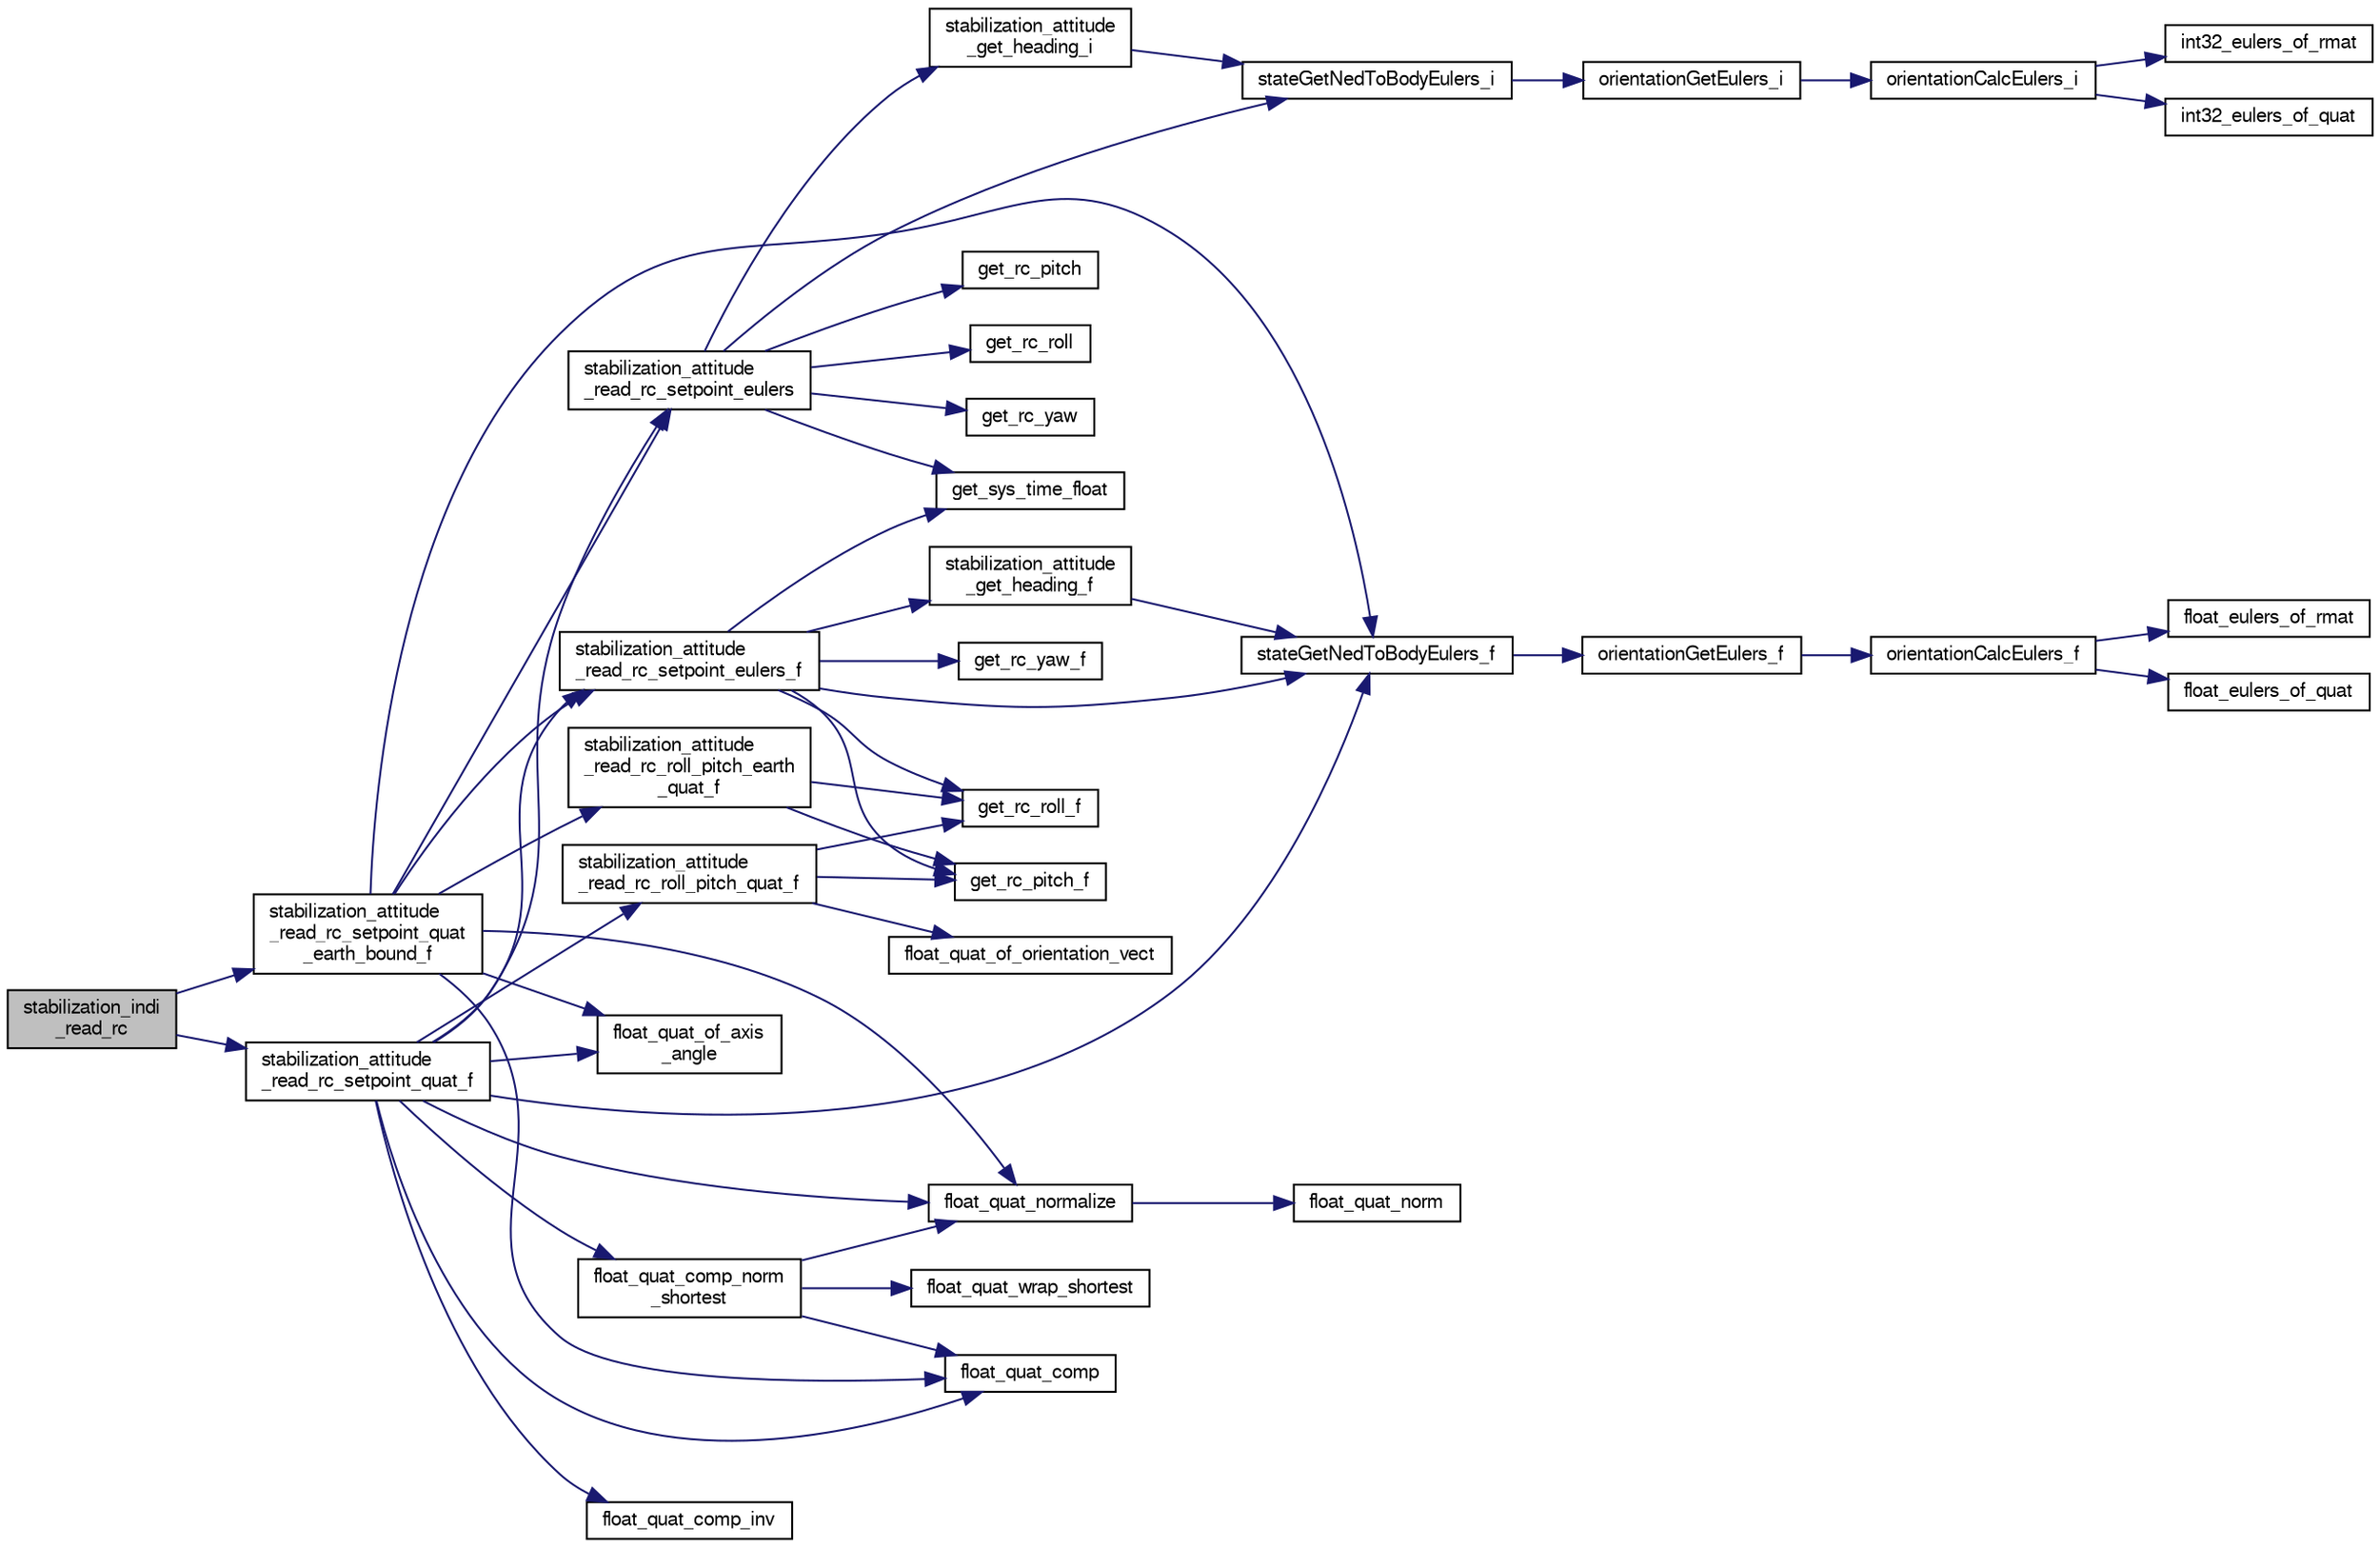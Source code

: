 digraph "stabilization_indi_read_rc"
{
  edge [fontname="FreeSans",fontsize="10",labelfontname="FreeSans",labelfontsize="10"];
  node [fontname="FreeSans",fontsize="10",shape=record];
  rankdir="LR";
  Node1 [label="stabilization_indi\l_read_rc",height=0.2,width=0.4,color="black", fillcolor="grey75", style="filled", fontcolor="black"];
  Node1 -> Node2 [color="midnightblue",fontsize="10",style="solid",fontname="FreeSans"];
  Node2 [label="stabilization_attitude\l_read_rc_setpoint_quat\l_earth_bound_f",height=0.2,width=0.4,color="black", fillcolor="white", style="filled",URL="$stabilization__attitude__rc__setpoint_8c.html#a67c7c9ce5526222ceb3f422269fc8f47"];
  Node2 -> Node3 [color="midnightblue",fontsize="10",style="solid",fontname="FreeSans"];
  Node3 [label="float_quat_comp",height=0.2,width=0.4,color="black", fillcolor="white", style="filled",URL="$group__math__algebra__float.html#gaf182e4cea0a80278a3b2856331095ff6",tooltip="Composition (multiplication) of two quaternions. "];
  Node2 -> Node4 [color="midnightblue",fontsize="10",style="solid",fontname="FreeSans"];
  Node4 [label="float_quat_normalize",height=0.2,width=0.4,color="black", fillcolor="white", style="filled",URL="$group__math__algebra__float.html#ga010393da7c94f197d0161a0071862041"];
  Node4 -> Node5 [color="midnightblue",fontsize="10",style="solid",fontname="FreeSans"];
  Node5 [label="float_quat_norm",height=0.2,width=0.4,color="black", fillcolor="white", style="filled",URL="$group__math__algebra__float.html#gaf58947a2590837aa85077d42d99fb112"];
  Node2 -> Node6 [color="midnightblue",fontsize="10",style="solid",fontname="FreeSans"];
  Node6 [label="float_quat_of_axis\l_angle",height=0.2,width=0.4,color="black", fillcolor="white", style="filled",URL="$group__math__algebra__float.html#ga0ad75a3c32ba844b0aae704455dc2257",tooltip="Quaternion from unit vector and angle. "];
  Node2 -> Node7 [color="midnightblue",fontsize="10",style="solid",fontname="FreeSans"];
  Node7 [label="stabilization_attitude\l_read_rc_roll_pitch_earth\l_quat_f",height=0.2,width=0.4,color="black", fillcolor="white", style="filled",URL="$stabilization__attitude__rc__setpoint_8c.html#a03c4937f25fa5795496024b6ed8eeae7",tooltip="Read roll/pitch command from RC as quaternion. "];
  Node7 -> Node8 [color="midnightblue",fontsize="10",style="solid",fontname="FreeSans"];
  Node8 [label="get_rc_pitch_f",height=0.2,width=0.4,color="black", fillcolor="white", style="filled",URL="$stabilization__attitude__rc__setpoint_8c.html#aaf72a0691995f62ee5a168379c0fa91f"];
  Node7 -> Node9 [color="midnightblue",fontsize="10",style="solid",fontname="FreeSans"];
  Node9 [label="get_rc_roll_f",height=0.2,width=0.4,color="black", fillcolor="white", style="filled",URL="$stabilization__attitude__rc__setpoint_8c.html#a309fd1a55c923cc260a5a5dee9a38dc6"];
  Node2 -> Node10 [color="midnightblue",fontsize="10",style="solid",fontname="FreeSans"];
  Node10 [label="stabilization_attitude\l_read_rc_setpoint_eulers",height=0.2,width=0.4,color="black", fillcolor="white", style="filled",URL="$stabilization__attitude__rc__setpoint_8c.html#a03c89c0dcb17fa02d3caabf86acf82bc",tooltip="Read attitude setpoint from RC as euler angles. "];
  Node10 -> Node11 [color="midnightblue",fontsize="10",style="solid",fontname="FreeSans"];
  Node11 [label="get_rc_pitch",height=0.2,width=0.4,color="black", fillcolor="white", style="filled",URL="$stabilization__attitude__rc__setpoint_8c.html#a9d8973438ae0ad5f463d0e40c7c96c00"];
  Node10 -> Node12 [color="midnightblue",fontsize="10",style="solid",fontname="FreeSans"];
  Node12 [label="get_rc_roll",height=0.2,width=0.4,color="black", fillcolor="white", style="filled",URL="$stabilization__attitude__rc__setpoint_8c.html#aaacaa0bfae27bca514cd0e19cea0e13e"];
  Node10 -> Node13 [color="midnightblue",fontsize="10",style="solid",fontname="FreeSans"];
  Node13 [label="get_rc_yaw",height=0.2,width=0.4,color="black", fillcolor="white", style="filled",URL="$stabilization__attitude__rc__setpoint_8c.html#ae1bf36a0f51b8303e556d7fa83504dbc"];
  Node10 -> Node14 [color="midnightblue",fontsize="10",style="solid",fontname="FreeSans"];
  Node14 [label="get_sys_time_float",height=0.2,width=0.4,color="black", fillcolor="white", style="filled",URL="$sys__time_8h.html#af486c2fb33d8d33645256a9970eb056e",tooltip="Get the time in seconds since startup. "];
  Node10 -> Node15 [color="midnightblue",fontsize="10",style="solid",fontname="FreeSans"];
  Node15 [label="stabilization_attitude\l_get_heading_i",height=0.2,width=0.4,color="black", fillcolor="white", style="filled",URL="$stabilization__attitude__rc__setpoint_8c.html#a1270210b635f040b5bdd7d974f29c71f"];
  Node15 -> Node16 [color="midnightblue",fontsize="10",style="solid",fontname="FreeSans"];
  Node16 [label="stateGetNedToBodyEulers_i",height=0.2,width=0.4,color="black", fillcolor="white", style="filled",URL="$group__state__attitude.html#ga5ae8778366c1fad669189cb2def40792",tooltip="Get vehicle body attitude euler angles (int). "];
  Node16 -> Node17 [color="midnightblue",fontsize="10",style="solid",fontname="FreeSans"];
  Node17 [label="orientationGetEulers_i",height=0.2,width=0.4,color="black", fillcolor="white", style="filled",URL="$group__math__orientation__representation.html#gae05f220bbbdaafcbe11bc2d1fb622f39",tooltip="Get vehicle body attitude euler angles (int). "];
  Node17 -> Node18 [color="midnightblue",fontsize="10",style="solid",fontname="FreeSans"];
  Node18 [label="orientationCalcEulers_i",height=0.2,width=0.4,color="black", fillcolor="white", style="filled",URL="$group__math__orientation__representation.html#gaa07c68d2ea52188413c8c90ce48b73c8"];
  Node18 -> Node19 [color="midnightblue",fontsize="10",style="solid",fontname="FreeSans"];
  Node19 [label="int32_eulers_of_rmat",height=0.2,width=0.4,color="black", fillcolor="white", style="filled",URL="$group__math__algebra__int.html#gaf2f61a27841c68cefbd27a8614fcd90e"];
  Node18 -> Node20 [color="midnightblue",fontsize="10",style="solid",fontname="FreeSans"];
  Node20 [label="int32_eulers_of_quat",height=0.2,width=0.4,color="black", fillcolor="white", style="filled",URL="$group__math__algebra__int.html#ga02ccc32cb7b533e0c7cf18140fb7104e"];
  Node10 -> Node16 [color="midnightblue",fontsize="10",style="solid",fontname="FreeSans"];
  Node2 -> Node21 [color="midnightblue",fontsize="10",style="solid",fontname="FreeSans"];
  Node21 [label="stabilization_attitude\l_read_rc_setpoint_eulers_f",height=0.2,width=0.4,color="black", fillcolor="white", style="filled",URL="$stabilization__attitude__rc__setpoint_8c.html#af0d1b8fcfd61727710cae059e8581fb1"];
  Node21 -> Node8 [color="midnightblue",fontsize="10",style="solid",fontname="FreeSans"];
  Node21 -> Node9 [color="midnightblue",fontsize="10",style="solid",fontname="FreeSans"];
  Node21 -> Node22 [color="midnightblue",fontsize="10",style="solid",fontname="FreeSans"];
  Node22 [label="get_rc_yaw_f",height=0.2,width=0.4,color="black", fillcolor="white", style="filled",URL="$stabilization__attitude__rc__setpoint_8c.html#a8c8d5fae7ce7c73035312dddd8f07688"];
  Node21 -> Node14 [color="midnightblue",fontsize="10",style="solid",fontname="FreeSans"];
  Node21 -> Node23 [color="midnightblue",fontsize="10",style="solid",fontname="FreeSans"];
  Node23 [label="stabilization_attitude\l_get_heading_f",height=0.2,width=0.4,color="black", fillcolor="white", style="filled",URL="$stabilization__attitude__rc__setpoint_8c.html#aef31d05722347c8213ef503f5c6f1113"];
  Node23 -> Node24 [color="midnightblue",fontsize="10",style="solid",fontname="FreeSans"];
  Node24 [label="stateGetNedToBodyEulers_f",height=0.2,width=0.4,color="black", fillcolor="white", style="filled",URL="$group__state__attitude.html#ga9a5e6bac6e7d78e1b33430e73344615b",tooltip="Get vehicle body attitude euler angles (float). "];
  Node24 -> Node25 [color="midnightblue",fontsize="10",style="solid",fontname="FreeSans"];
  Node25 [label="orientationGetEulers_f",height=0.2,width=0.4,color="black", fillcolor="white", style="filled",URL="$group__math__orientation__representation.html#gaaae3838d0b45682d48257d5dbfff3030",tooltip="Get vehicle body attitude euler angles (float). "];
  Node25 -> Node26 [color="midnightblue",fontsize="10",style="solid",fontname="FreeSans"];
  Node26 [label="orientationCalcEulers_f",height=0.2,width=0.4,color="black", fillcolor="white", style="filled",URL="$group__math__orientation__representation.html#ga8b8bf1c74adb971f399f0dd4f84d9388"];
  Node26 -> Node27 [color="midnightblue",fontsize="10",style="solid",fontname="FreeSans"];
  Node27 [label="float_eulers_of_rmat",height=0.2,width=0.4,color="black", fillcolor="white", style="filled",URL="$group__math__algebra__float.html#gac568e7074d2732d1237f80898c1dfb76"];
  Node26 -> Node28 [color="midnightblue",fontsize="10",style="solid",fontname="FreeSans"];
  Node28 [label="float_eulers_of_quat",height=0.2,width=0.4,color="black", fillcolor="white", style="filled",URL="$group__math__algebra__float.html#gacd48accfe6eaac320b0d651d894e1db8",tooltip="euler rotation &#39;ZYX&#39; "];
  Node21 -> Node24 [color="midnightblue",fontsize="10",style="solid",fontname="FreeSans"];
  Node2 -> Node24 [color="midnightblue",fontsize="10",style="solid",fontname="FreeSans"];
  Node1 -> Node29 [color="midnightblue",fontsize="10",style="solid",fontname="FreeSans"];
  Node29 [label="stabilization_attitude\l_read_rc_setpoint_quat_f",height=0.2,width=0.4,color="black", fillcolor="white", style="filled",URL="$stabilization__attitude__rc__setpoint_8c.html#a7e0d148d1e5210bb1b299163d77daa4a",tooltip="Read attitude setpoint from RC as quaternion Interprets the stick positions as axes. "];
  Node29 -> Node3 [color="midnightblue",fontsize="10",style="solid",fontname="FreeSans"];
  Node29 -> Node30 [color="midnightblue",fontsize="10",style="solid",fontname="FreeSans"];
  Node30 [label="float_quat_comp_inv",height=0.2,width=0.4,color="black", fillcolor="white", style="filled",URL="$group__math__algebra__float.html#ga30fe06f92cef3aa377a52b95d641ed5a",tooltip="Composition (multiplication) of two quaternions. "];
  Node29 -> Node31 [color="midnightblue",fontsize="10",style="solid",fontname="FreeSans"];
  Node31 [label="float_quat_comp_norm\l_shortest",height=0.2,width=0.4,color="black", fillcolor="white", style="filled",URL="$group__math__algebra__float.html#ga1046209eec005141af05e1098b559487",tooltip="Composition (multiplication) of two quaternions with normalization. "];
  Node31 -> Node3 [color="midnightblue",fontsize="10",style="solid",fontname="FreeSans"];
  Node31 -> Node32 [color="midnightblue",fontsize="10",style="solid",fontname="FreeSans"];
  Node32 [label="float_quat_wrap_shortest",height=0.2,width=0.4,color="black", fillcolor="white", style="filled",URL="$group__math__algebra__float.html#ga8c87c4af5df3d13c6eb0bd8b8e97721a"];
  Node31 -> Node4 [color="midnightblue",fontsize="10",style="solid",fontname="FreeSans"];
  Node29 -> Node4 [color="midnightblue",fontsize="10",style="solid",fontname="FreeSans"];
  Node29 -> Node6 [color="midnightblue",fontsize="10",style="solid",fontname="FreeSans"];
  Node29 -> Node33 [color="midnightblue",fontsize="10",style="solid",fontname="FreeSans"];
  Node33 [label="stabilization_attitude\l_read_rc_roll_pitch_quat_f",height=0.2,width=0.4,color="black", fillcolor="white", style="filled",URL="$stabilization__attitude__rc__setpoint_8c.html#a1700308a4ecb46cc5ca8691e78ce69a3",tooltip="Read roll/pitch command from RC as quaternion. "];
  Node33 -> Node34 [color="midnightblue",fontsize="10",style="solid",fontname="FreeSans"];
  Node34 [label="float_quat_of_orientation_vect",height=0.2,width=0.4,color="black", fillcolor="white", style="filled",URL="$group__math__algebra__float.html#ga9698d02fc9515e6638181602aa04536a",tooltip="Quaternion from orientation vector. "];
  Node33 -> Node8 [color="midnightblue",fontsize="10",style="solid",fontname="FreeSans"];
  Node33 -> Node9 [color="midnightblue",fontsize="10",style="solid",fontname="FreeSans"];
  Node29 -> Node10 [color="midnightblue",fontsize="10",style="solid",fontname="FreeSans"];
  Node29 -> Node21 [color="midnightblue",fontsize="10",style="solid",fontname="FreeSans"];
  Node29 -> Node24 [color="midnightblue",fontsize="10",style="solid",fontname="FreeSans"];
}
